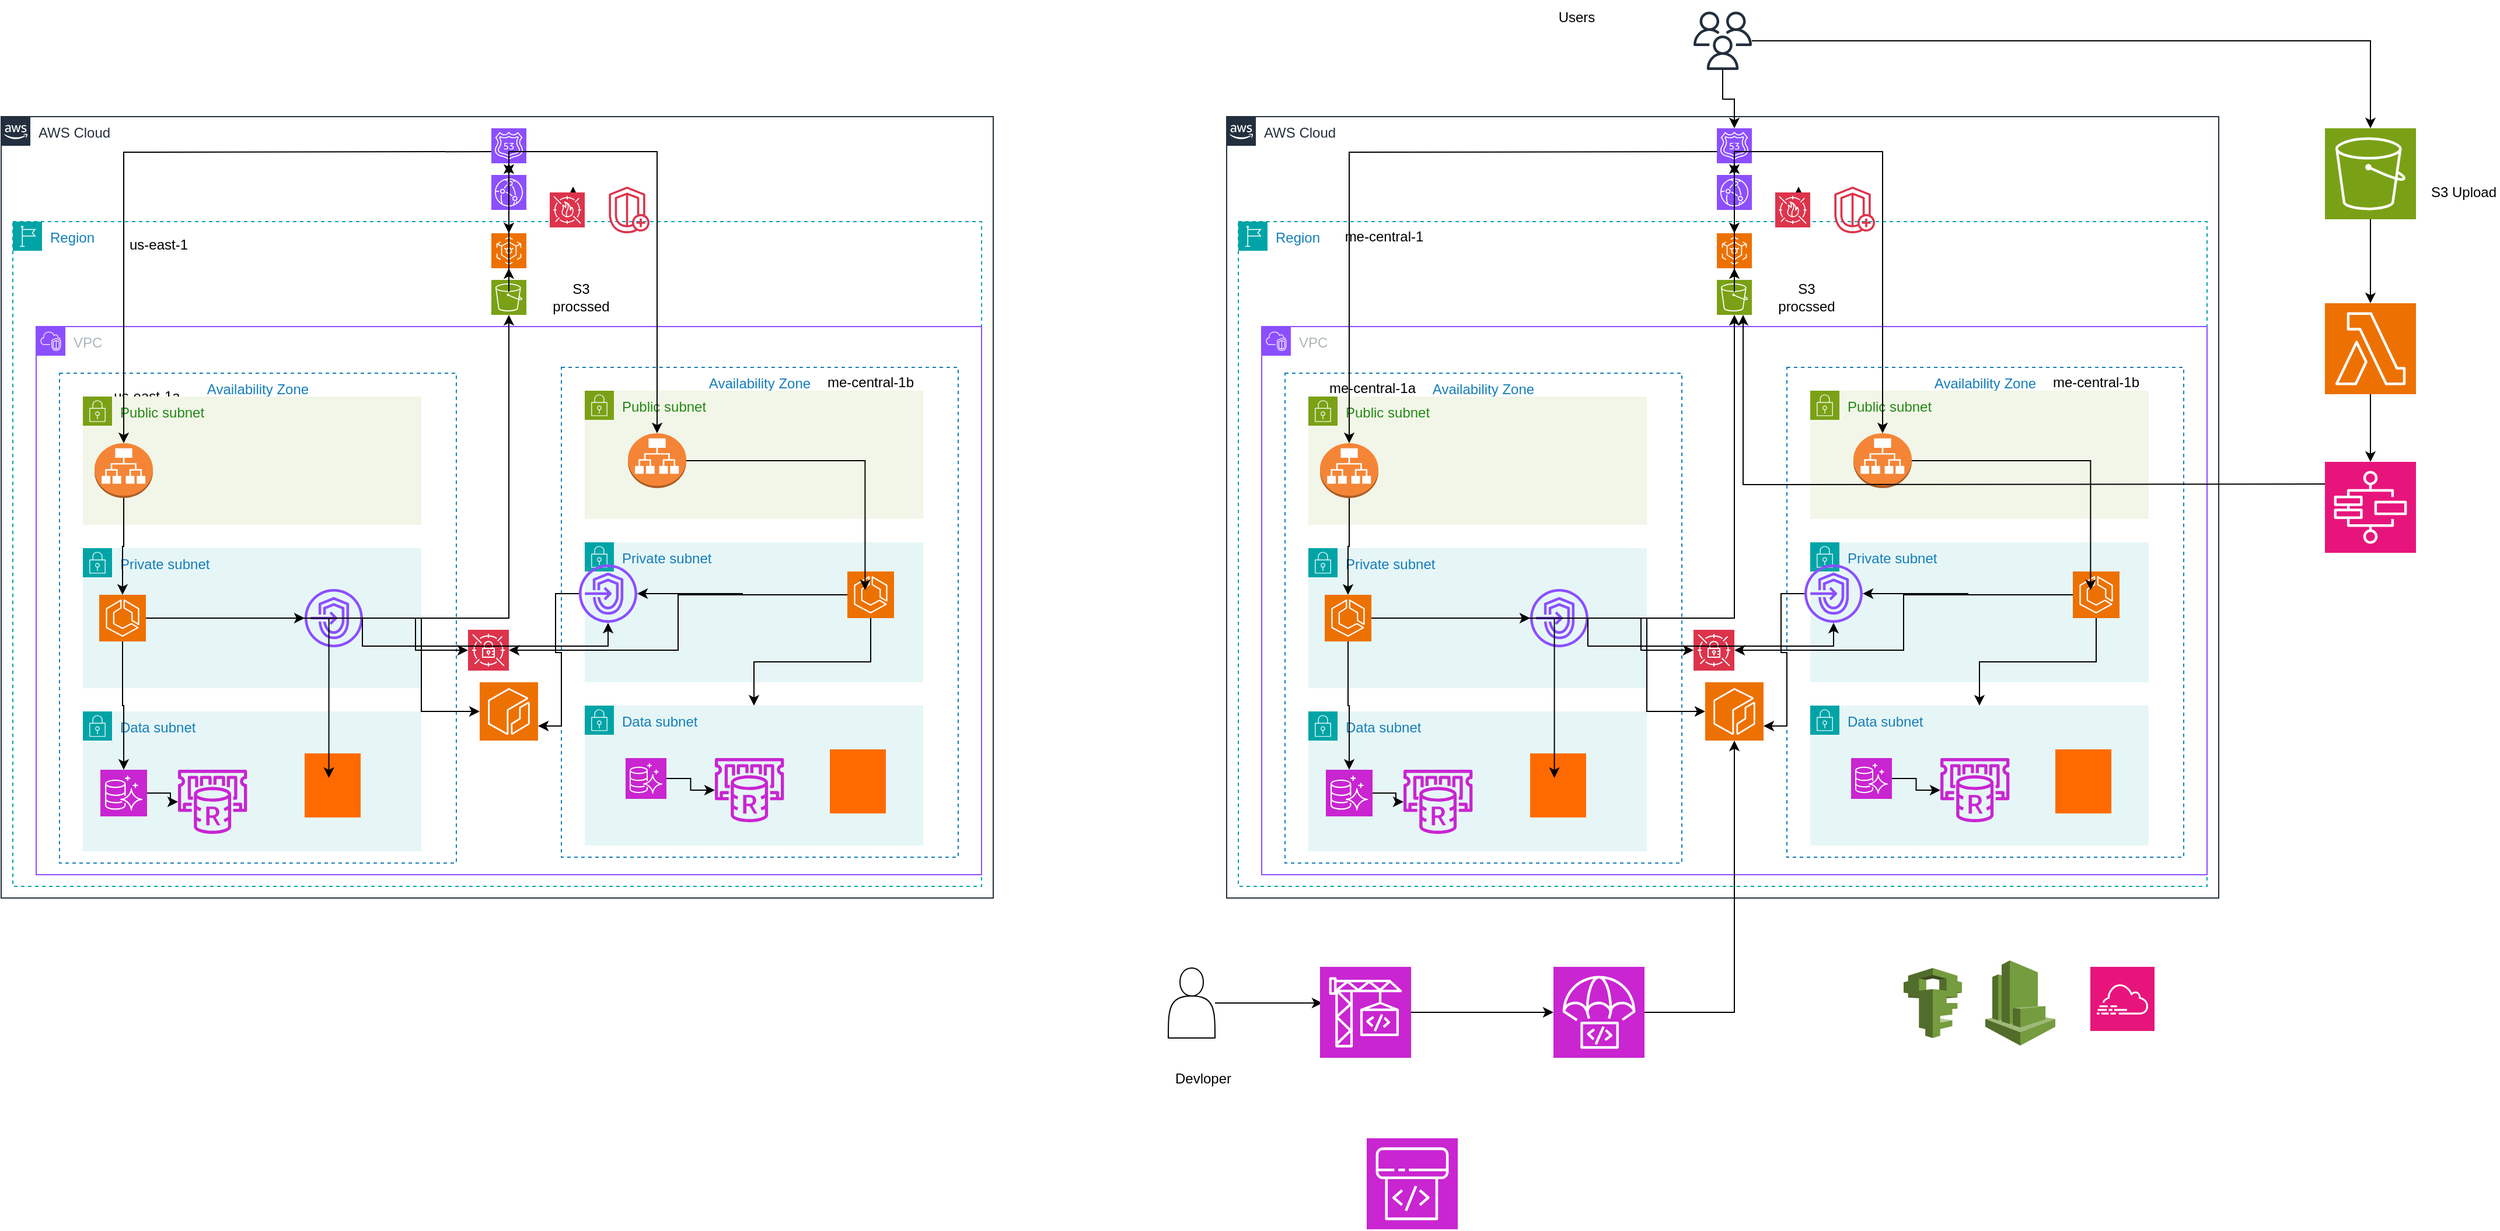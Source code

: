 <mxfile version="28.2.8">
  <diagram name="Page-1" id="UpN81aDYYnN6eFubDAG2">
    <mxGraphModel dx="2291" dy="1813" grid="1" gridSize="10" guides="1" tooltips="1" connect="1" arrows="1" fold="1" page="1" pageScale="1" pageWidth="827" pageHeight="1169" math="0" shadow="0">
      <root>
        <mxCell id="0" />
        <mxCell id="1" parent="0" />
        <mxCell id="J9b9ffw1byCQ_syawlXo-1" value="AWS Cloud" style="points=[[0,0],[0.25,0],[0.5,0],[0.75,0],[1,0],[1,0.25],[1,0.5],[1,0.75],[1,1],[0.75,1],[0.5,1],[0.25,1],[0,1],[0,0.75],[0,0.5],[0,0.25]];outlineConnect=0;gradientColor=none;html=1;whiteSpace=wrap;fontSize=12;fontStyle=0;container=1;pointerEvents=0;collapsible=0;recursiveResize=0;shape=mxgraph.aws4.group;grIcon=mxgraph.aws4.group_aws_cloud_alt;strokeColor=#232F3E;fillColor=none;verticalAlign=top;align=left;spacingLeft=30;fontColor=#232F3E;dashed=0;" parent="1" vertex="1">
          <mxGeometry x="300" y="-330" width="850" height="670" as="geometry" />
        </mxCell>
        <mxCell id="J9b9ffw1byCQ_syawlXo-26" value="Region" style="points=[[0,0],[0.25,0],[0.5,0],[0.75,0],[1,0],[1,0.25],[1,0.5],[1,0.75],[1,1],[0.75,1],[0.5,1],[0.25,1],[0,1],[0,0.75],[0,0.5],[0,0.25]];outlineConnect=0;gradientColor=none;html=1;whiteSpace=wrap;fontSize=12;fontStyle=0;container=1;pointerEvents=0;collapsible=0;recursiveResize=0;shape=mxgraph.aws4.group;grIcon=mxgraph.aws4.group_region;strokeColor=#00A4A6;fillColor=none;verticalAlign=top;align=left;spacingLeft=30;fontColor=#147EBA;dashed=1;" parent="J9b9ffw1byCQ_syawlXo-1" vertex="1">
          <mxGeometry x="10" y="90" width="830" height="570" as="geometry" />
        </mxCell>
        <mxCell id="J9b9ffw1byCQ_syawlXo-59" value="me-central-1&lt;div&gt;&lt;br&gt;&lt;/div&gt;" style="text;html=1;whiteSpace=wrap;strokeColor=none;fillColor=none;align=center;verticalAlign=middle;rounded=0;" parent="J9b9ffw1byCQ_syawlXo-26" vertex="1">
          <mxGeometry x="70" y="10" width="110" height="20" as="geometry" />
        </mxCell>
        <mxCell id="RQcEq1DR51hOP8zT2-xa-84" value="S3 procssed" style="text;html=1;whiteSpace=wrap;strokeColor=none;fillColor=none;align=center;verticalAlign=middle;rounded=0;" vertex="1" parent="J9b9ffw1byCQ_syawlXo-26">
          <mxGeometry x="457" y="50" width="60" height="30" as="geometry" />
        </mxCell>
        <mxCell id="RQcEq1DR51hOP8zT2-xa-17" value="VPC" style="points=[[0,0],[0.25,0],[0.5,0],[0.75,0],[1,0],[1,0.25],[1,0.5],[1,0.75],[1,1],[0.75,1],[0.5,1],[0.25,1],[0,1],[0,0.75],[0,0.5],[0,0.25]];outlineConnect=0;gradientColor=none;html=1;whiteSpace=wrap;fontSize=12;fontStyle=0;container=1;pointerEvents=0;collapsible=0;recursiveResize=0;shape=mxgraph.aws4.group;grIcon=mxgraph.aws4.group_vpc2;strokeColor=#8C4FFF;fillColor=none;verticalAlign=top;align=left;spacingLeft=30;fontColor=#AAB7B8;dashed=0;" vertex="1" parent="J9b9ffw1byCQ_syawlXo-26">
          <mxGeometry x="20" y="90" width="810" height="470" as="geometry" />
        </mxCell>
        <mxCell id="RQcEq1DR51hOP8zT2-xa-3" value="Availability Zone" style="fillColor=none;strokeColor=#147EBA;dashed=1;verticalAlign=top;fontStyle=0;fontColor=#147EBA;whiteSpace=wrap;html=1;" vertex="1" parent="RQcEq1DR51hOP8zT2-xa-17">
          <mxGeometry x="20" y="40" width="340" height="420" as="geometry" />
        </mxCell>
        <mxCell id="RQcEq1DR51hOP8zT2-xa-5" value="me-central-1a&lt;div&gt;&lt;br&gt;&lt;/div&gt;" style="text;html=1;whiteSpace=wrap;strokeColor=none;fillColor=none;align=center;verticalAlign=middle;rounded=0;" vertex="1" parent="RQcEq1DR51hOP8zT2-xa-17">
          <mxGeometry x="40" y="50" width="110" height="20" as="geometry" />
        </mxCell>
        <mxCell id="RQcEq1DR51hOP8zT2-xa-8" value="Private subnet" style="points=[[0,0],[0.25,0],[0.5,0],[0.75,0],[1,0],[1,0.25],[1,0.5],[1,0.75],[1,1],[0.75,1],[0.5,1],[0.25,1],[0,1],[0,0.75],[0,0.5],[0,0.25]];outlineConnect=0;gradientColor=none;html=1;whiteSpace=wrap;fontSize=12;fontStyle=0;container=1;pointerEvents=0;collapsible=0;recursiveResize=0;shape=mxgraph.aws4.group;grIcon=mxgraph.aws4.group_security_group;grStroke=0;strokeColor=#00A4A6;fillColor=#E6F6F7;verticalAlign=top;align=left;spacingLeft=30;fontColor=#147EBA;dashed=0;" vertex="1" parent="RQcEq1DR51hOP8zT2-xa-17">
          <mxGeometry x="40" y="190" width="290" height="120" as="geometry" />
        </mxCell>
        <mxCell id="RQcEq1DR51hOP8zT2-xa-34" value="" style="sketch=0;points=[[0,0,0],[0.25,0,0],[0.5,0,0],[0.75,0,0],[1,0,0],[0,1,0],[0.25,1,0],[0.5,1,0],[0.75,1,0],[1,1,0],[0,0.25,0],[0,0.5,0],[0,0.75,0],[1,0.25,0],[1,0.5,0],[1,0.75,0]];outlineConnect=0;fontColor=#232F3E;fillColor=#ED7100;strokeColor=#ffffff;dashed=0;verticalLabelPosition=bottom;verticalAlign=top;align=center;html=1;fontSize=12;fontStyle=0;aspect=fixed;shape=mxgraph.aws4.resourceIcon;resIcon=mxgraph.aws4.ecs;" vertex="1" parent="RQcEq1DR51hOP8zT2-xa-8">
          <mxGeometry x="14" y="40" width="40" height="40" as="geometry" />
        </mxCell>
        <mxCell id="RQcEq1DR51hOP8zT2-xa-7" value="Public subnet" style="points=[[0,0],[0.25,0],[0.5,0],[0.75,0],[1,0],[1,0.25],[1,0.5],[1,0.75],[1,1],[0.75,1],[0.5,1],[0.25,1],[0,1],[0,0.75],[0,0.5],[0,0.25]];outlineConnect=0;gradientColor=none;html=1;whiteSpace=wrap;fontSize=12;fontStyle=0;container=1;pointerEvents=0;collapsible=0;recursiveResize=0;shape=mxgraph.aws4.group;grIcon=mxgraph.aws4.group_security_group;grStroke=0;strokeColor=#7AA116;fillColor=#F2F6E8;verticalAlign=top;align=left;spacingLeft=30;fontColor=#248814;dashed=0;" vertex="1" parent="RQcEq1DR51hOP8zT2-xa-17">
          <mxGeometry x="40" y="60" width="290" height="110" as="geometry" />
        </mxCell>
        <mxCell id="RQcEq1DR51hOP8zT2-xa-10" value="Data subnet&lt;div&gt;&lt;br&gt;&lt;/div&gt;" style="points=[[0,0],[0.25,0],[0.5,0],[0.75,0],[1,0],[1,0.25],[1,0.5],[1,0.75],[1,1],[0.75,1],[0.5,1],[0.25,1],[0,1],[0,0.75],[0,0.5],[0,0.25]];outlineConnect=0;gradientColor=none;html=1;whiteSpace=wrap;fontSize=12;fontStyle=0;container=1;pointerEvents=0;collapsible=0;recursiveResize=0;shape=mxgraph.aws4.group;grIcon=mxgraph.aws4.group_security_group;grStroke=0;strokeColor=#00A4A6;fillColor=#E6F6F7;verticalAlign=top;align=left;spacingLeft=30;fontColor=#147EBA;dashed=0;" vertex="1" parent="RQcEq1DR51hOP8zT2-xa-17">
          <mxGeometry x="40" y="330" width="290" height="120" as="geometry" />
        </mxCell>
        <mxCell id="RQcEq1DR51hOP8zT2-xa-38" value="" style="sketch=0;points=[[0,0,0],[0.25,0,0],[0.5,0,0],[0.75,0,0],[1,0,0],[0,1,0],[0.25,1,0],[0.5,1,0],[0.75,1,0],[1,1,0],[0,0.25,0],[0,0.5,0],[0,0.75,0],[1,0.25,0],[1,0.5,0],[1,0.75,0]];outlineConnect=0;fontColor=#232F3E;fillColor=#C925D1;strokeColor=#ffffff;dashed=0;verticalLabelPosition=bottom;verticalAlign=top;align=center;html=1;fontSize=12;fontStyle=0;aspect=fixed;shape=mxgraph.aws4.resourceIcon;resIcon=mxgraph.aws4.aurora;" vertex="1" parent="RQcEq1DR51hOP8zT2-xa-10">
          <mxGeometry x="15" y="50" width="40" height="40" as="geometry" />
        </mxCell>
        <mxCell id="RQcEq1DR51hOP8zT2-xa-66" value="" style="points=[];aspect=fixed;html=1;align=center;shadow=0;dashed=0;fillColor=#FF6A00;strokeColor=none;shape=mxgraph.alibaba_cloud.clickhouse;" vertex="1" parent="RQcEq1DR51hOP8zT2-xa-10">
          <mxGeometry x="190" y="36" width="48" height="54.9" as="geometry" />
        </mxCell>
        <mxCell id="RQcEq1DR51hOP8zT2-xa-6" value="me-central-1b&lt;div&gt;&lt;br&gt;&lt;/div&gt;" style="text;html=1;whiteSpace=wrap;strokeColor=none;fillColor=none;align=center;verticalAlign=middle;rounded=0;" vertex="1" parent="RQcEq1DR51hOP8zT2-xa-17">
          <mxGeometry x="660" y="45" width="110" height="20" as="geometry" />
        </mxCell>
        <mxCell id="RQcEq1DR51hOP8zT2-xa-11" value="Availability Zone" style="fillColor=none;strokeColor=#147EBA;dashed=1;verticalAlign=top;fontStyle=0;fontColor=#147EBA;whiteSpace=wrap;html=1;" vertex="1" parent="RQcEq1DR51hOP8zT2-xa-17">
          <mxGeometry x="450" y="35" width="340" height="420" as="geometry" />
        </mxCell>
        <mxCell id="RQcEq1DR51hOP8zT2-xa-12" value="&lt;div&gt;&lt;br&gt;&lt;/div&gt;" style="text;html=1;whiteSpace=wrap;strokeColor=none;fillColor=none;align=center;verticalAlign=middle;rounded=0;" vertex="1" parent="RQcEq1DR51hOP8zT2-xa-17">
          <mxGeometry x="470" y="45" width="110" height="20" as="geometry" />
        </mxCell>
        <mxCell id="RQcEq1DR51hOP8zT2-xa-13" value="Private subnet" style="points=[[0,0],[0.25,0],[0.5,0],[0.75,0],[1,0],[1,0.25],[1,0.5],[1,0.75],[1,1],[0.75,1],[0.5,1],[0.25,1],[0,1],[0,0.75],[0,0.5],[0,0.25]];outlineConnect=0;gradientColor=none;html=1;whiteSpace=wrap;fontSize=12;fontStyle=0;container=1;pointerEvents=0;collapsible=0;recursiveResize=0;shape=mxgraph.aws4.group;grIcon=mxgraph.aws4.group_security_group;grStroke=0;strokeColor=#00A4A6;fillColor=#E6F6F7;verticalAlign=top;align=left;spacingLeft=30;fontColor=#147EBA;dashed=0;" vertex="1" parent="RQcEq1DR51hOP8zT2-xa-17">
          <mxGeometry x="470" y="185" width="290" height="120" as="geometry" />
        </mxCell>
        <mxCell id="RQcEq1DR51hOP8zT2-xa-90" value="" style="sketch=0;points=[[0,0,0],[0.25,0,0],[0.5,0,0],[0.75,0,0],[1,0,0],[0,1,0],[0.25,1,0],[0.5,1,0],[0.75,1,0],[1,1,0],[0,0.25,0],[0,0.5,0],[0,0.75,0],[1,0.25,0],[1,0.5,0],[1,0.75,0]];outlineConnect=0;fontColor=#232F3E;fillColor=#ED7100;strokeColor=#ffffff;dashed=0;verticalLabelPosition=bottom;verticalAlign=top;align=center;html=1;fontSize=12;fontStyle=0;aspect=fixed;shape=mxgraph.aws4.resourceIcon;resIcon=mxgraph.aws4.ecs;" vertex="1" parent="RQcEq1DR51hOP8zT2-xa-13">
          <mxGeometry x="225" y="25" width="40" height="40" as="geometry" />
        </mxCell>
        <mxCell id="RQcEq1DR51hOP8zT2-xa-14" value="Public subnet" style="points=[[0,0],[0.25,0],[0.5,0],[0.75,0],[1,0],[1,0.25],[1,0.5],[1,0.75],[1,1],[0.75,1],[0.5,1],[0.25,1],[0,1],[0,0.75],[0,0.5],[0,0.25]];outlineConnect=0;gradientColor=none;html=1;whiteSpace=wrap;fontSize=12;fontStyle=0;container=1;pointerEvents=0;collapsible=0;recursiveResize=0;shape=mxgraph.aws4.group;grIcon=mxgraph.aws4.group_security_group;grStroke=0;strokeColor=#7AA116;fillColor=#F2F6E8;verticalAlign=top;align=left;spacingLeft=30;fontColor=#248814;dashed=0;" vertex="1" parent="RQcEq1DR51hOP8zT2-xa-17">
          <mxGeometry x="470" y="55" width="290" height="110" as="geometry" />
        </mxCell>
        <mxCell id="RQcEq1DR51hOP8zT2-xa-15" value="Data subnet&lt;div&gt;&lt;br&gt;&lt;/div&gt;" style="points=[[0,0],[0.25,0],[0.5,0],[0.75,0],[1,0],[1,0.25],[1,0.5],[1,0.75],[1,1],[0.75,1],[0.5,1],[0.25,1],[0,1],[0,0.75],[0,0.5],[0,0.25]];outlineConnect=0;gradientColor=none;html=1;whiteSpace=wrap;fontSize=12;fontStyle=0;container=1;pointerEvents=0;collapsible=0;recursiveResize=0;shape=mxgraph.aws4.group;grIcon=mxgraph.aws4.group_security_group;grStroke=0;strokeColor=#00A4A6;fillColor=#E6F6F7;verticalAlign=top;align=left;spacingLeft=30;fontColor=#147EBA;dashed=0;" vertex="1" parent="RQcEq1DR51hOP8zT2-xa-17">
          <mxGeometry x="470" y="325" width="290" height="120" as="geometry" />
        </mxCell>
        <mxCell id="RQcEq1DR51hOP8zT2-xa-91" value="" style="sketch=0;points=[[0,0,0],[0.25,0,0],[0.5,0,0],[0.75,0,0],[1,0,0],[0,1,0],[0.25,1,0],[0.5,1,0],[0.75,1,0],[1,1,0],[0,0.25,0],[0,0.5,0],[0,0.75,0],[1,0.25,0],[1,0.5,0],[1,0.75,0]];outlineConnect=0;fontColor=#232F3E;fillColor=#C925D1;strokeColor=#ffffff;dashed=0;verticalLabelPosition=bottom;verticalAlign=top;align=center;html=1;fontSize=12;fontStyle=0;aspect=fixed;shape=mxgraph.aws4.resourceIcon;resIcon=mxgraph.aws4.aurora;" vertex="1" parent="RQcEq1DR51hOP8zT2-xa-15">
          <mxGeometry x="35" y="45" width="35" height="35" as="geometry" />
        </mxCell>
        <mxCell id="RQcEq1DR51hOP8zT2-xa-93" value="" style="points=[];aspect=fixed;html=1;align=center;shadow=0;dashed=0;fillColor=#FF6A00;strokeColor=none;shape=mxgraph.alibaba_cloud.clickhouse;" vertex="1" parent="RQcEq1DR51hOP8zT2-xa-15">
          <mxGeometry x="210" y="37.55" width="48" height="54.9" as="geometry" />
        </mxCell>
        <mxCell id="RQcEq1DR51hOP8zT2-xa-37" value="" style="outlineConnect=0;dashed=0;verticalLabelPosition=bottom;verticalAlign=top;align=center;html=1;shape=mxgraph.aws3.application_load_balancer;fillColor=#F58536;gradientColor=none;" vertex="1" parent="RQcEq1DR51hOP8zT2-xa-17">
          <mxGeometry x="50" y="100" width="50" height="47" as="geometry" />
        </mxCell>
        <mxCell id="RQcEq1DR51hOP8zT2-xa-44" style="edgeStyle=orthogonalEdgeStyle;rounded=0;orthogonalLoop=1;jettySize=auto;html=1;entryX=0.5;entryY=0;entryDx=0;entryDy=0;entryPerimeter=0;" edge="1" parent="RQcEq1DR51hOP8zT2-xa-17" source="RQcEq1DR51hOP8zT2-xa-37" target="RQcEq1DR51hOP8zT2-xa-34">
          <mxGeometry relative="1" as="geometry" />
        </mxCell>
        <mxCell id="RQcEq1DR51hOP8zT2-xa-103" style="edgeStyle=orthogonalEdgeStyle;rounded=0;orthogonalLoop=1;jettySize=auto;html=1;" edge="1" parent="RQcEq1DR51hOP8zT2-xa-17" source="RQcEq1DR51hOP8zT2-xa-45" target="RQcEq1DR51hOP8zT2-xa-76">
          <mxGeometry relative="1" as="geometry" />
        </mxCell>
        <mxCell id="RQcEq1DR51hOP8zT2-xa-45" value="" style="sketch=0;outlineConnect=0;fontColor=#232F3E;gradientColor=none;fillColor=#8C4FFF;strokeColor=none;dashed=0;verticalLabelPosition=bottom;verticalAlign=top;align=center;html=1;fontSize=12;fontStyle=0;aspect=fixed;pointerEvents=1;shape=mxgraph.aws4.endpoints;" vertex="1" parent="RQcEq1DR51hOP8zT2-xa-17">
          <mxGeometry x="230" y="225" width="50" height="50" as="geometry" />
        </mxCell>
        <mxCell id="RQcEq1DR51hOP8zT2-xa-46" value="" style="edgeStyle=orthogonalEdgeStyle;rounded=0;orthogonalLoop=1;jettySize=auto;html=1;" edge="1" parent="RQcEq1DR51hOP8zT2-xa-17" source="RQcEq1DR51hOP8zT2-xa-34" target="RQcEq1DR51hOP8zT2-xa-38">
          <mxGeometry relative="1" as="geometry" />
        </mxCell>
        <mxCell id="RQcEq1DR51hOP8zT2-xa-47" style="edgeStyle=orthogonalEdgeStyle;rounded=0;orthogonalLoop=1;jettySize=auto;html=1;" edge="1" parent="RQcEq1DR51hOP8zT2-xa-17" source="RQcEq1DR51hOP8zT2-xa-34" target="RQcEq1DR51hOP8zT2-xa-45">
          <mxGeometry relative="1" as="geometry" />
        </mxCell>
        <mxCell id="RQcEq1DR51hOP8zT2-xa-63" value="" style="sketch=0;points=[[0,0,0],[0.25,0,0],[0.5,0,0],[0.75,0,0],[1,0,0],[0,1,0],[0.25,1,0],[0.5,1,0],[0.75,1,0],[1,1,0],[0,0.25,0],[0,0.5,0],[0,0.75,0],[1,0.25,0],[1,0.5,0],[1,0.75,0]];outlineConnect=0;fontColor=#232F3E;fillColor=#ED7100;strokeColor=#ffffff;dashed=0;verticalLabelPosition=bottom;verticalAlign=top;align=center;html=1;fontSize=12;fontStyle=0;aspect=fixed;shape=mxgraph.aws4.resourceIcon;resIcon=mxgraph.aws4.ecr;" vertex="1" parent="RQcEq1DR51hOP8zT2-xa-17">
          <mxGeometry x="380" y="305" width="50" height="50" as="geometry" />
        </mxCell>
        <mxCell id="RQcEq1DR51hOP8zT2-xa-64" style="edgeStyle=orthogonalEdgeStyle;rounded=0;orthogonalLoop=1;jettySize=auto;html=1;entryX=0;entryY=0.5;entryDx=0;entryDy=0;entryPerimeter=0;" edge="1" parent="RQcEq1DR51hOP8zT2-xa-17" source="RQcEq1DR51hOP8zT2-xa-45" target="RQcEq1DR51hOP8zT2-xa-63">
          <mxGeometry relative="1" as="geometry" />
        </mxCell>
        <mxCell id="RQcEq1DR51hOP8zT2-xa-65" value="" style="sketch=0;outlineConnect=0;fontColor=#232F3E;gradientColor=none;fillColor=#C925D1;strokeColor=none;dashed=0;verticalLabelPosition=bottom;verticalAlign=top;align=center;html=1;fontSize=12;fontStyle=0;aspect=fixed;pointerEvents=1;shape=mxgraph.aws4.elasticache_for_redis;" vertex="1" parent="RQcEq1DR51hOP8zT2-xa-17">
          <mxGeometry x="120" y="380" width="62.17" height="55" as="geometry" />
        </mxCell>
        <mxCell id="RQcEq1DR51hOP8zT2-xa-76" value="" style="sketch=0;points=[[0,0,0],[0.25,0,0],[0.5,0,0],[0.75,0,0],[1,0,0],[0,1,0],[0.25,1,0],[0.5,1,0],[0.75,1,0],[1,1,0],[0,0.25,0],[0,0.5,0],[0,0.75,0],[1,0.25,0],[1,0.5,0],[1,0.75,0]];outlineConnect=0;fontColor=#232F3E;fillColor=#DD344C;strokeColor=#ffffff;dashed=0;verticalLabelPosition=bottom;verticalAlign=top;align=center;html=1;fontSize=12;fontStyle=0;aspect=fixed;shape=mxgraph.aws4.resourceIcon;resIcon=mxgraph.aws4.secrets_manager;" vertex="1" parent="RQcEq1DR51hOP8zT2-xa-17">
          <mxGeometry x="370" y="260" width="35" height="35" as="geometry" />
        </mxCell>
        <mxCell id="RQcEq1DR51hOP8zT2-xa-89" value="" style="outlineConnect=0;dashed=0;verticalLabelPosition=bottom;verticalAlign=top;align=center;html=1;shape=mxgraph.aws3.application_load_balancer;fillColor=#F58536;gradientColor=none;" vertex="1" parent="RQcEq1DR51hOP8zT2-xa-17">
          <mxGeometry x="507" y="91.5" width="50" height="47" as="geometry" />
        </mxCell>
        <mxCell id="RQcEq1DR51hOP8zT2-xa-92" value="" style="sketch=0;outlineConnect=0;fontColor=#232F3E;gradientColor=none;fillColor=#C925D1;strokeColor=none;dashed=0;verticalLabelPosition=bottom;verticalAlign=top;align=center;html=1;fontSize=12;fontStyle=0;aspect=fixed;pointerEvents=1;shape=mxgraph.aws4.elasticache_for_redis;" vertex="1" parent="RQcEq1DR51hOP8zT2-xa-17">
          <mxGeometry x="580" y="370" width="62.17" height="55" as="geometry" />
        </mxCell>
        <mxCell id="RQcEq1DR51hOP8zT2-xa-95" style="edgeStyle=orthogonalEdgeStyle;rounded=0;orthogonalLoop=1;jettySize=auto;html=1;entryX=0.38;entryY=0.401;entryDx=0;entryDy=0;entryPerimeter=0;" edge="1" parent="RQcEq1DR51hOP8zT2-xa-17" source="RQcEq1DR51hOP8zT2-xa-89" target="RQcEq1DR51hOP8zT2-xa-90">
          <mxGeometry relative="1" as="geometry" />
        </mxCell>
        <mxCell id="RQcEq1DR51hOP8zT2-xa-104" style="edgeStyle=orthogonalEdgeStyle;rounded=0;orthogonalLoop=1;jettySize=auto;html=1;entryX=1;entryY=0.5;entryDx=0;entryDy=0;entryPerimeter=0;" edge="1" parent="RQcEq1DR51hOP8zT2-xa-17" source="RQcEq1DR51hOP8zT2-xa-90" target="RQcEq1DR51hOP8zT2-xa-76">
          <mxGeometry relative="1" as="geometry" />
        </mxCell>
        <mxCell id="RQcEq1DR51hOP8zT2-xa-109" style="edgeStyle=orthogonalEdgeStyle;rounded=0;orthogonalLoop=1;jettySize=auto;html=1;" edge="1" parent="RQcEq1DR51hOP8zT2-xa-17" source="RQcEq1DR51hOP8zT2-xa-91" target="RQcEq1DR51hOP8zT2-xa-92">
          <mxGeometry relative="1" as="geometry" />
        </mxCell>
        <mxCell id="RQcEq1DR51hOP8zT2-xa-110" style="edgeStyle=orthogonalEdgeStyle;rounded=0;orthogonalLoop=1;jettySize=auto;html=1;" edge="1" parent="RQcEq1DR51hOP8zT2-xa-17" source="RQcEq1DR51hOP8zT2-xa-38" target="RQcEq1DR51hOP8zT2-xa-65">
          <mxGeometry relative="1" as="geometry" />
        </mxCell>
        <mxCell id="RQcEq1DR51hOP8zT2-xa-117" style="edgeStyle=orthogonalEdgeStyle;rounded=0;orthogonalLoop=1;jettySize=auto;html=1;" edge="1" parent="RQcEq1DR51hOP8zT2-xa-17" source="RQcEq1DR51hOP8zT2-xa-90" target="RQcEq1DR51hOP8zT2-xa-15">
          <mxGeometry relative="1" as="geometry" />
        </mxCell>
        <mxCell id="RQcEq1DR51hOP8zT2-xa-112" value="" style="sketch=0;outlineConnect=0;fontColor=#232F3E;gradientColor=none;fillColor=#8C4FFF;strokeColor=none;dashed=0;verticalLabelPosition=bottom;verticalAlign=top;align=center;html=1;fontSize=12;fontStyle=0;aspect=fixed;pointerEvents=1;shape=mxgraph.aws4.endpoints;" vertex="1" parent="RQcEq1DR51hOP8zT2-xa-17">
          <mxGeometry x="465" y="204" width="50" height="50" as="geometry" />
        </mxCell>
        <mxCell id="RQcEq1DR51hOP8zT2-xa-113" value="" style="edgeStyle=orthogonalEdgeStyle;rounded=0;orthogonalLoop=1;jettySize=auto;html=1;" edge="1" parent="RQcEq1DR51hOP8zT2-xa-17" source="RQcEq1DR51hOP8zT2-xa-90" target="RQcEq1DR51hOP8zT2-xa-112">
          <mxGeometry relative="1" as="geometry" />
        </mxCell>
        <mxCell id="RQcEq1DR51hOP8zT2-xa-115" value="" style="edgeStyle=orthogonalEdgeStyle;rounded=0;orthogonalLoop=1;jettySize=auto;html=1;entryX=0.5;entryY=1;entryDx=0;entryDy=0;entryPerimeter=0;" edge="1" parent="RQcEq1DR51hOP8zT2-xa-17" source="RQcEq1DR51hOP8zT2-xa-34" target="RQcEq1DR51hOP8zT2-xa-112">
          <mxGeometry relative="1" as="geometry">
            <mxPoint x="94" y="250" as="sourcePoint" />
            <mxPoint x="960" y="254" as="targetPoint" />
          </mxGeometry>
        </mxCell>
        <mxCell id="RQcEq1DR51hOP8zT2-xa-116" style="edgeStyle=orthogonalEdgeStyle;rounded=0;orthogonalLoop=1;jettySize=auto;html=1;entryX=1;entryY=0.75;entryDx=0;entryDy=0;entryPerimeter=0;" edge="1" parent="RQcEq1DR51hOP8zT2-xa-17" source="RQcEq1DR51hOP8zT2-xa-112" target="RQcEq1DR51hOP8zT2-xa-63">
          <mxGeometry relative="1" as="geometry" />
        </mxCell>
        <mxCell id="RQcEq1DR51hOP8zT2-xa-140" style="edgeStyle=orthogonalEdgeStyle;rounded=0;orthogonalLoop=1;jettySize=auto;html=1;entryX=0.433;entryY=0.383;entryDx=0;entryDy=0;entryPerimeter=0;" edge="1" parent="RQcEq1DR51hOP8zT2-xa-17" source="RQcEq1DR51hOP8zT2-xa-34" target="RQcEq1DR51hOP8zT2-xa-66">
          <mxGeometry relative="1" as="geometry" />
        </mxCell>
        <mxCell id="RQcEq1DR51hOP8zT2-xa-39" value="" style="sketch=0;points=[[0,0,0],[0.25,0,0],[0.5,0,0],[0.75,0,0],[1,0,0],[0,1,0],[0.25,1,0],[0.5,1,0],[0.75,1,0],[1,1,0],[0,0.25,0],[0,0.5,0],[0,0.75,0],[1,0.25,0],[1,0.5,0],[1,0.75,0]];outlineConnect=0;fontColor=#232F3E;fillColor=#7AA116;strokeColor=#ffffff;dashed=0;verticalLabelPosition=bottom;verticalAlign=top;align=center;html=1;fontSize=12;fontStyle=0;aspect=fixed;shape=mxgraph.aws4.resourceIcon;resIcon=mxgraph.aws4.s3;" vertex="1" parent="J9b9ffw1byCQ_syawlXo-26">
          <mxGeometry x="410" y="50" width="30" height="30" as="geometry" />
        </mxCell>
        <mxCell id="RQcEq1DR51hOP8zT2-xa-49" style="edgeStyle=orthogonalEdgeStyle;rounded=0;orthogonalLoop=1;jettySize=auto;html=1;" edge="1" parent="J9b9ffw1byCQ_syawlXo-26" source="RQcEq1DR51hOP8zT2-xa-45" target="RQcEq1DR51hOP8zT2-xa-39">
          <mxGeometry relative="1" as="geometry">
            <mxPoint x="430.059" y="100" as="targetPoint" />
          </mxGeometry>
        </mxCell>
        <mxCell id="RQcEq1DR51hOP8zT2-xa-134" value="" style="sketch=0;points=[[0,0,0],[0.25,0,0],[0.5,0,0],[0.75,0,0],[1,0,0],[0,1,0],[0.25,1,0],[0.5,1,0],[0.75,1,0],[1,1,0],[0,0.25,0],[0,0.5,0],[0,0.75,0],[1,0.25,0],[1,0.5,0],[1,0.75,0]];outlineConnect=0;fontColor=#232F3E;fillColor=#ED7100;strokeColor=#ffffff;dashed=0;verticalLabelPosition=bottom;verticalAlign=top;align=center;html=1;fontSize=12;fontStyle=0;aspect=fixed;shape=mxgraph.aws4.resourceIcon;resIcon=mxgraph.aws4.elemental_mediaconvert;" vertex="1" parent="J9b9ffw1byCQ_syawlXo-26">
          <mxGeometry x="410" y="10" width="30" height="30" as="geometry" />
        </mxCell>
        <mxCell id="RQcEq1DR51hOP8zT2-xa-138" style="edgeStyle=orthogonalEdgeStyle;rounded=0;orthogonalLoop=1;jettySize=auto;html=1;entryX=0.5;entryY=1;entryDx=0;entryDy=0;entryPerimeter=0;" edge="1" parent="J9b9ffw1byCQ_syawlXo-26" source="RQcEq1DR51hOP8zT2-xa-39" target="RQcEq1DR51hOP8zT2-xa-134">
          <mxGeometry relative="1" as="geometry" />
        </mxCell>
        <mxCell id="RQcEq1DR51hOP8zT2-xa-23" value="" style="sketch=0;outlineConnect=0;fontColor=#232F3E;gradientColor=none;fillColor=#DD344C;strokeColor=none;dashed=0;verticalLabelPosition=bottom;verticalAlign=top;align=center;html=1;fontSize=12;fontStyle=0;aspect=fixed;pointerEvents=1;shape=mxgraph.aws4.shield_shield_advanced;" vertex="1" parent="J9b9ffw1byCQ_syawlXo-26">
          <mxGeometry x="510" y="-30" width="35.89" height="40" as="geometry" />
        </mxCell>
        <mxCell id="RQcEq1DR51hOP8zT2-xa-135" value="" style="edgeStyle=orthogonalEdgeStyle;rounded=0;orthogonalLoop=1;jettySize=auto;html=1;" edge="1" parent="J9b9ffw1byCQ_syawlXo-1" source="RQcEq1DR51hOP8zT2-xa-20" target="RQcEq1DR51hOP8zT2-xa-134">
          <mxGeometry relative="1" as="geometry" />
        </mxCell>
        <mxCell id="RQcEq1DR51hOP8zT2-xa-20" value="" style="sketch=0;points=[[0,0,0],[0.25,0,0],[0.5,0,0],[0.75,0,0],[1,0,0],[0,1,0],[0.25,1,0],[0.5,1,0],[0.75,1,0],[1,1,0],[0,0.25,0],[0,0.5,0],[0,0.75,0],[1,0.25,0],[1,0.5,0],[1,0.75,0]];outlineConnect=0;fontColor=#232F3E;fillColor=#8C4FFF;strokeColor=#ffffff;dashed=0;verticalLabelPosition=bottom;verticalAlign=top;align=center;html=1;fontSize=12;fontStyle=0;aspect=fixed;shape=mxgraph.aws4.resourceIcon;resIcon=mxgraph.aws4.cloudfront;" vertex="1" parent="J9b9ffw1byCQ_syawlXo-1">
          <mxGeometry x="420" y="50" width="30" height="30" as="geometry" />
        </mxCell>
        <mxCell id="RQcEq1DR51hOP8zT2-xa-141" style="edgeStyle=orthogonalEdgeStyle;rounded=0;orthogonalLoop=1;jettySize=auto;html=1;exitX=1;exitY=0.75;exitDx=0;exitDy=0;exitPerimeter=0;" edge="1" parent="J9b9ffw1byCQ_syawlXo-1" source="RQcEq1DR51hOP8zT2-xa-21">
          <mxGeometry relative="1" as="geometry">
            <mxPoint x="490" y="60" as="targetPoint" />
          </mxGeometry>
        </mxCell>
        <mxCell id="RQcEq1DR51hOP8zT2-xa-21" value="" style="sketch=0;points=[[0,0,0],[0.25,0,0],[0.5,0,0],[0.75,0,0],[1,0,0],[0,1,0],[0.25,1,0],[0.5,1,0],[0.75,1,0],[1,1,0],[0,0.25,0],[0,0.5,0],[0,0.75,0],[1,0.25,0],[1,0.5,0],[1,0.75,0]];outlineConnect=0;fontColor=#232F3E;fillColor=#DD344C;strokeColor=#ffffff;dashed=0;verticalLabelPosition=bottom;verticalAlign=top;align=center;html=1;fontSize=12;fontStyle=0;aspect=fixed;shape=mxgraph.aws4.resourceIcon;resIcon=mxgraph.aws4.waf;" vertex="1" parent="J9b9ffw1byCQ_syawlXo-1">
          <mxGeometry x="470" y="65" width="30" height="30" as="geometry" />
        </mxCell>
        <mxCell id="RQcEq1DR51hOP8zT2-xa-32" style="edgeStyle=orthogonalEdgeStyle;rounded=0;orthogonalLoop=1;jettySize=auto;html=1;" edge="1" parent="J9b9ffw1byCQ_syawlXo-1" source="RQcEq1DR51hOP8zT2-xa-25" target="RQcEq1DR51hOP8zT2-xa-20">
          <mxGeometry relative="1" as="geometry" />
        </mxCell>
        <mxCell id="RQcEq1DR51hOP8zT2-xa-25" value="" style="sketch=0;points=[[0,0,0],[0.25,0,0],[0.5,0,0],[0.75,0,0],[1,0,0],[0,1,0],[0.25,1,0],[0.5,1,0],[0.75,1,0],[1,1,0],[0,0.25,0],[0,0.5,0],[0,0.75,0],[1,0.25,0],[1,0.5,0],[1,0.75,0]];outlineConnect=0;fontColor=#232F3E;fillColor=#8C4FFF;strokeColor=#ffffff;dashed=0;verticalLabelPosition=bottom;verticalAlign=top;align=center;html=1;fontSize=12;fontStyle=0;aspect=fixed;shape=mxgraph.aws4.resourceIcon;resIcon=mxgraph.aws4.route_53;" vertex="1" parent="J9b9ffw1byCQ_syawlXo-1">
          <mxGeometry x="420" y="10" width="30" height="30" as="geometry" />
        </mxCell>
        <mxCell id="RQcEq1DR51hOP8zT2-xa-42" style="edgeStyle=orthogonalEdgeStyle;rounded=0;orthogonalLoop=1;jettySize=auto;html=1;entryX=0.5;entryY=0;entryDx=0;entryDy=0;entryPerimeter=0;" edge="1" parent="J9b9ffw1byCQ_syawlXo-1" target="RQcEq1DR51hOP8zT2-xa-37">
          <mxGeometry relative="1" as="geometry">
            <mxPoint x="420" y="30" as="sourcePoint" />
            <mxPoint x="105" y="245" as="targetPoint" />
          </mxGeometry>
        </mxCell>
        <mxCell id="RQcEq1DR51hOP8zT2-xa-94" style="edgeStyle=orthogonalEdgeStyle;rounded=0;orthogonalLoop=1;jettySize=auto;html=1;entryX=0.5;entryY=0;entryDx=0;entryDy=0;entryPerimeter=0;" edge="1" parent="J9b9ffw1byCQ_syawlXo-1" source="RQcEq1DR51hOP8zT2-xa-20" target="RQcEq1DR51hOP8zT2-xa-89">
          <mxGeometry relative="1" as="geometry">
            <Array as="points">
              <mxPoint x="435" y="30" />
              <mxPoint x="562" y="30" />
            </Array>
          </mxGeometry>
        </mxCell>
        <mxCell id="RQcEq1DR51hOP8zT2-xa-139" value="" style="edgeStyle=orthogonalEdgeStyle;rounded=0;orthogonalLoop=1;jettySize=auto;html=1;" edge="1" parent="J9b9ffw1byCQ_syawlXo-1" source="RQcEq1DR51hOP8zT2-xa-39" target="RQcEq1DR51hOP8zT2-xa-25">
          <mxGeometry relative="1" as="geometry" />
        </mxCell>
        <mxCell id="RQcEq1DR51hOP8zT2-xa-30" value="" style="edgeStyle=orthogonalEdgeStyle;rounded=0;orthogonalLoop=1;jettySize=auto;html=1;" edge="1" parent="1" source="RQcEq1DR51hOP8zT2-xa-26" target="RQcEq1DR51hOP8zT2-xa-25">
          <mxGeometry relative="1" as="geometry" />
        </mxCell>
        <mxCell id="RQcEq1DR51hOP8zT2-xa-26" value="" style="sketch=0;outlineConnect=0;fontColor=#232F3E;gradientColor=none;fillColor=#232F3D;strokeColor=none;dashed=0;verticalLabelPosition=bottom;verticalAlign=top;align=center;html=1;fontSize=12;fontStyle=0;aspect=fixed;pointerEvents=1;shape=mxgraph.aws4.users;" vertex="1" parent="1">
          <mxGeometry x="700" y="-420" width="50" height="50" as="geometry" />
        </mxCell>
        <mxCell id="RQcEq1DR51hOP8zT2-xa-71" value="" style="edgeStyle=orthogonalEdgeStyle;rounded=0;orthogonalLoop=1;jettySize=auto;html=1;" edge="1" parent="1" source="RQcEq1DR51hOP8zT2-xa-67" target="RQcEq1DR51hOP8zT2-xa-68">
          <mxGeometry relative="1" as="geometry" />
        </mxCell>
        <mxCell id="RQcEq1DR51hOP8zT2-xa-67" value="" style="sketch=0;points=[[0,0,0],[0.25,0,0],[0.5,0,0],[0.75,0,0],[1,0,0],[0,1,0],[0.25,1,0],[0.5,1,0],[0.75,1,0],[1,1,0],[0,0.25,0],[0,0.5,0],[0,0.75,0],[1,0.25,0],[1,0.5,0],[1,0.75,0]];outlineConnect=0;fontColor=#232F3E;fillColor=#7AA116;strokeColor=#ffffff;dashed=0;verticalLabelPosition=bottom;verticalAlign=top;align=center;html=1;fontSize=12;fontStyle=0;aspect=fixed;shape=mxgraph.aws4.resourceIcon;resIcon=mxgraph.aws4.s3;" vertex="1" parent="1">
          <mxGeometry x="1241" y="-320" width="78" height="78" as="geometry" />
        </mxCell>
        <mxCell id="RQcEq1DR51hOP8zT2-xa-72" value="" style="edgeStyle=orthogonalEdgeStyle;rounded=0;orthogonalLoop=1;jettySize=auto;html=1;" edge="1" parent="1" source="RQcEq1DR51hOP8zT2-xa-68" target="RQcEq1DR51hOP8zT2-xa-69">
          <mxGeometry relative="1" as="geometry" />
        </mxCell>
        <mxCell id="RQcEq1DR51hOP8zT2-xa-68" value="" style="sketch=0;points=[[0,0,0],[0.25,0,0],[0.5,0,0],[0.75,0,0],[1,0,0],[0,1,0],[0.25,1,0],[0.5,1,0],[0.75,1,0],[1,1,0],[0,0.25,0],[0,0.5,0],[0,0.75,0],[1,0.25,0],[1,0.5,0],[1,0.75,0]];outlineConnect=0;fontColor=#232F3E;fillColor=#ED7100;strokeColor=#ffffff;dashed=0;verticalLabelPosition=bottom;verticalAlign=top;align=center;html=1;fontSize=12;fontStyle=0;aspect=fixed;shape=mxgraph.aws4.resourceIcon;resIcon=mxgraph.aws4.lambda;" vertex="1" parent="1">
          <mxGeometry x="1241" y="-170" width="78" height="78" as="geometry" />
        </mxCell>
        <mxCell id="RQcEq1DR51hOP8zT2-xa-69" value="" style="sketch=0;points=[[0,0,0],[0.25,0,0],[0.5,0,0],[0.75,0,0],[1,0,0],[0,1,0],[0.25,1,0],[0.5,1,0],[0.75,1,0],[1,1,0],[0,0.25,0],[0,0.5,0],[0,0.75,0],[1,0.25,0],[1,0.5,0],[1,0.75,0]];outlineConnect=0;fontColor=#232F3E;fillColor=#E7157B;strokeColor=#ffffff;dashed=0;verticalLabelPosition=bottom;verticalAlign=top;align=center;html=1;fontSize=12;fontStyle=0;aspect=fixed;shape=mxgraph.aws4.resourceIcon;resIcon=mxgraph.aws4.step_functions;" vertex="1" parent="1">
          <mxGeometry x="1241" y="-34" width="78" height="78" as="geometry" />
        </mxCell>
        <mxCell id="RQcEq1DR51hOP8zT2-xa-70" style="edgeStyle=orthogonalEdgeStyle;rounded=0;orthogonalLoop=1;jettySize=auto;html=1;entryX=0.5;entryY=0;entryDx=0;entryDy=0;entryPerimeter=0;" edge="1" parent="1" source="RQcEq1DR51hOP8zT2-xa-26" target="RQcEq1DR51hOP8zT2-xa-67">
          <mxGeometry relative="1" as="geometry" />
        </mxCell>
        <mxCell id="RQcEq1DR51hOP8zT2-xa-142" value="" style="edgeStyle=orthogonalEdgeStyle;rounded=0;orthogonalLoop=1;jettySize=auto;html=1;" edge="1" parent="1">
          <mxGeometry relative="1" as="geometry">
            <mxPoint x="394" y="454" as="sourcePoint" />
            <mxPoint x="394" y="470" as="targetPoint" />
          </mxGeometry>
        </mxCell>
        <mxCell id="RQcEq1DR51hOP8zT2-xa-81" value="" style="edgeStyle=orthogonalEdgeStyle;rounded=0;orthogonalLoop=1;jettySize=auto;html=1;" edge="1" parent="1" source="RQcEq1DR51hOP8zT2-xa-80">
          <mxGeometry relative="1" as="geometry">
            <mxPoint x="382.0" y="430" as="targetPoint" />
          </mxGeometry>
        </mxCell>
        <mxCell id="RQcEq1DR51hOP8zT2-xa-80" value="" style="shape=actor;whiteSpace=wrap;html=1;" vertex="1" parent="1">
          <mxGeometry x="250" y="400" width="40" height="60" as="geometry" />
        </mxCell>
        <mxCell id="RQcEq1DR51hOP8zT2-xa-85" value="S3 Upload" style="text;html=1;whiteSpace=wrap;strokeColor=none;fillColor=none;align=center;verticalAlign=middle;rounded=0;" vertex="1" parent="1">
          <mxGeometry x="1330" y="-280" width="60" height="30" as="geometry" />
        </mxCell>
        <mxCell id="RQcEq1DR51hOP8zT2-xa-87" value="Users" style="text;html=1;whiteSpace=wrap;strokeColor=none;fillColor=none;align=center;verticalAlign=middle;rounded=0;" vertex="1" parent="1">
          <mxGeometry x="570" y="-430" width="60" height="30" as="geometry" />
        </mxCell>
        <mxCell id="RQcEq1DR51hOP8zT2-xa-98" value="" style="outlineConnect=0;dashed=0;verticalLabelPosition=bottom;verticalAlign=top;align=center;html=1;shape=mxgraph.aws3.iam;fillColor=#759C3E;gradientColor=none;" vertex="1" parent="1">
          <mxGeometry x="880" y="400" width="50" height="60" as="geometry" />
        </mxCell>
        <mxCell id="RQcEq1DR51hOP8zT2-xa-99" value="" style="outlineConnect=0;dashed=0;verticalLabelPosition=bottom;verticalAlign=top;align=center;html=1;shape=mxgraph.aws3.cloudwatch;fillColor=#759C3E;gradientColor=none;" vertex="1" parent="1">
          <mxGeometry x="950" y="393.5" width="60" height="73" as="geometry" />
        </mxCell>
        <mxCell id="RQcEq1DR51hOP8zT2-xa-100" value="" style="sketch=0;points=[[0,0,0],[0.25,0,0],[0.5,0,0],[0.75,0,0],[1,0,0],[0,1,0],[0.25,1,0],[0.5,1,0],[0.75,1,0],[1,1,0],[0,0.25,0],[0,0.5,0],[0,0.75,0],[1,0.25,0],[1,0.5,0],[1,0.75,0]];points=[[0,0,0],[0.25,0,0],[0.5,0,0],[0.75,0,0],[1,0,0],[0,1,0],[0.25,1,0],[0.5,1,0],[0.75,1,0],[1,1,0],[0,0.25,0],[0,0.5,0],[0,0.75,0],[1,0.25,0],[1,0.5,0],[1,0.75,0]];outlineConnect=0;fontColor=#232F3E;fillColor=#E7157B;strokeColor=#ffffff;dashed=0;verticalLabelPosition=bottom;verticalAlign=top;align=center;html=1;fontSize=12;fontStyle=0;aspect=fixed;shape=mxgraph.aws4.resourceIcon;resIcon=mxgraph.aws4.cloudtrail;" vertex="1" parent="1">
          <mxGeometry x="1040" y="399" width="55" height="55" as="geometry" />
        </mxCell>
        <mxCell id="RQcEq1DR51hOP8zT2-xa-124" value="Devloper" style="text;html=1;whiteSpace=wrap;strokeColor=none;fillColor=none;align=center;verticalAlign=middle;rounded=0;" vertex="1" parent="1">
          <mxGeometry x="250" y="480" width="60" height="30" as="geometry" />
        </mxCell>
        <mxCell id="RQcEq1DR51hOP8zT2-xa-133" value="" style="edgeStyle=orthogonalEdgeStyle;rounded=0;orthogonalLoop=1;jettySize=auto;html=1;entryX=0.75;entryY=1;entryDx=0;entryDy=0;entryPerimeter=0;" edge="1" parent="1" target="RQcEq1DR51hOP8zT2-xa-39">
          <mxGeometry relative="1" as="geometry">
            <mxPoint x="1241" y="-15" as="sourcePoint" />
            <mxPoint x="740" y="-220" as="targetPoint" />
          </mxGeometry>
        </mxCell>
        <mxCell id="RQcEq1DR51hOP8zT2-xa-149" style="edgeStyle=orthogonalEdgeStyle;rounded=0;orthogonalLoop=1;jettySize=auto;html=1;" edge="1" parent="1" source="RQcEq1DR51hOP8zT2-xa-146" target="RQcEq1DR51hOP8zT2-xa-148">
          <mxGeometry relative="1" as="geometry" />
        </mxCell>
        <mxCell id="RQcEq1DR51hOP8zT2-xa-146" value="" style="sketch=0;points=[[0,0,0],[0.25,0,0],[0.5,0,0],[0.75,0,0],[1,0,0],[0,1,0],[0.25,1,0],[0.5,1,0],[0.75,1,0],[1,1,0],[0,0.25,0],[0,0.5,0],[0,0.75,0],[1,0.25,0],[1,0.5,0],[1,0.75,0]];outlineConnect=0;fontColor=#232F3E;fillColor=#C925D1;strokeColor=#ffffff;dashed=0;verticalLabelPosition=bottom;verticalAlign=top;align=center;html=1;fontSize=12;fontStyle=0;aspect=fixed;shape=mxgraph.aws4.resourceIcon;resIcon=mxgraph.aws4.codebuild;" vertex="1" parent="1">
          <mxGeometry x="380" y="399" width="78" height="78" as="geometry" />
        </mxCell>
        <mxCell id="RQcEq1DR51hOP8zT2-xa-147" value="" style="sketch=0;points=[[0,0,0],[0.25,0,0],[0.5,0,0],[0.75,0,0],[1,0,0],[0,1,0],[0.25,1,0],[0.5,1,0],[0.75,1,0],[1,1,0],[0,0.25,0],[0,0.5,0],[0,0.75,0],[1,0.25,0],[1,0.5,0],[1,0.75,0]];outlineConnect=0;fontColor=#232F3E;fillColor=#C925D1;strokeColor=#ffffff;dashed=0;verticalLabelPosition=bottom;verticalAlign=top;align=center;html=1;fontSize=12;fontStyle=0;aspect=fixed;shape=mxgraph.aws4.resourceIcon;resIcon=mxgraph.aws4.codepipeline;" vertex="1" parent="1">
          <mxGeometry x="420" y="546" width="78" height="78" as="geometry" />
        </mxCell>
        <mxCell id="RQcEq1DR51hOP8zT2-xa-148" value="" style="sketch=0;points=[[0,0,0],[0.25,0,0],[0.5,0,0],[0.75,0,0],[1,0,0],[0,1,0],[0.25,1,0],[0.5,1,0],[0.75,1,0],[1,1,0],[0,0.25,0],[0,0.5,0],[0,0.75,0],[1,0.25,0],[1,0.5,0],[1,0.75,0]];outlineConnect=0;fontColor=#232F3E;fillColor=#C925D1;strokeColor=#ffffff;dashed=0;verticalLabelPosition=bottom;verticalAlign=top;align=center;html=1;fontSize=12;fontStyle=0;aspect=fixed;shape=mxgraph.aws4.resourceIcon;resIcon=mxgraph.aws4.codedeploy;" vertex="1" parent="1">
          <mxGeometry x="580" y="399" width="78" height="78" as="geometry" />
        </mxCell>
        <mxCell id="RQcEq1DR51hOP8zT2-xa-153" style="edgeStyle=orthogonalEdgeStyle;rounded=0;orthogonalLoop=1;jettySize=auto;html=1;entryX=0.5;entryY=1;entryDx=0;entryDy=0;entryPerimeter=0;" edge="1" parent="1" source="RQcEq1DR51hOP8zT2-xa-148" target="RQcEq1DR51hOP8zT2-xa-63">
          <mxGeometry relative="1" as="geometry" />
        </mxCell>
        <mxCell id="RQcEq1DR51hOP8zT2-xa-154" value="AWS Cloud" style="points=[[0,0],[0.25,0],[0.5,0],[0.75,0],[1,0],[1,0.25],[1,0.5],[1,0.75],[1,1],[0.75,1],[0.5,1],[0.25,1],[0,1],[0,0.75],[0,0.5],[0,0.25]];outlineConnect=0;gradientColor=none;html=1;whiteSpace=wrap;fontSize=12;fontStyle=0;container=1;pointerEvents=0;collapsible=0;recursiveResize=0;shape=mxgraph.aws4.group;grIcon=mxgraph.aws4.group_aws_cloud_alt;strokeColor=#232F3E;fillColor=none;verticalAlign=top;align=left;spacingLeft=30;fontColor=#232F3E;dashed=0;" vertex="1" parent="1">
          <mxGeometry x="-750" y="-330" width="850" height="670" as="geometry" />
        </mxCell>
        <mxCell id="RQcEq1DR51hOP8zT2-xa-155" value="Region" style="points=[[0,0],[0.25,0],[0.5,0],[0.75,0],[1,0],[1,0.25],[1,0.5],[1,0.75],[1,1],[0.75,1],[0.5,1],[0.25,1],[0,1],[0,0.75],[0,0.5],[0,0.25]];outlineConnect=0;gradientColor=none;html=1;whiteSpace=wrap;fontSize=12;fontStyle=0;container=1;pointerEvents=0;collapsible=0;recursiveResize=0;shape=mxgraph.aws4.group;grIcon=mxgraph.aws4.group_region;strokeColor=#00A4A6;fillColor=none;verticalAlign=top;align=left;spacingLeft=30;fontColor=#147EBA;dashed=1;" vertex="1" parent="RQcEq1DR51hOP8zT2-xa-154">
          <mxGeometry x="10" y="90" width="830" height="570" as="geometry" />
        </mxCell>
        <mxCell id="RQcEq1DR51hOP8zT2-xa-156" value="&lt;div&gt;us-east-1&lt;/div&gt;" style="text;html=1;whiteSpace=wrap;strokeColor=none;fillColor=none;align=center;verticalAlign=middle;rounded=0;" vertex="1" parent="RQcEq1DR51hOP8zT2-xa-155">
          <mxGeometry x="70" y="10" width="110" height="20" as="geometry" />
        </mxCell>
        <mxCell id="RQcEq1DR51hOP8zT2-xa-157" value="S3 procssed" style="text;html=1;whiteSpace=wrap;strokeColor=none;fillColor=none;align=center;verticalAlign=middle;rounded=0;" vertex="1" parent="RQcEq1DR51hOP8zT2-xa-155">
          <mxGeometry x="457" y="50" width="60" height="30" as="geometry" />
        </mxCell>
        <mxCell id="RQcEq1DR51hOP8zT2-xa-158" value="VPC" style="points=[[0,0],[0.25,0],[0.5,0],[0.75,0],[1,0],[1,0.25],[1,0.5],[1,0.75],[1,1],[0.75,1],[0.5,1],[0.25,1],[0,1],[0,0.75],[0,0.5],[0,0.25]];outlineConnect=0;gradientColor=none;html=1;whiteSpace=wrap;fontSize=12;fontStyle=0;container=1;pointerEvents=0;collapsible=0;recursiveResize=0;shape=mxgraph.aws4.group;grIcon=mxgraph.aws4.group_vpc2;strokeColor=#8C4FFF;fillColor=none;verticalAlign=top;align=left;spacingLeft=30;fontColor=#AAB7B8;dashed=0;" vertex="1" parent="RQcEq1DR51hOP8zT2-xa-155">
          <mxGeometry x="20" y="90" width="810" height="470" as="geometry" />
        </mxCell>
        <mxCell id="RQcEq1DR51hOP8zT2-xa-159" value="Availability Zone" style="fillColor=none;strokeColor=#147EBA;dashed=1;verticalAlign=top;fontStyle=0;fontColor=#147EBA;whiteSpace=wrap;html=1;" vertex="1" parent="RQcEq1DR51hOP8zT2-xa-158">
          <mxGeometry x="20" y="40" width="340" height="420" as="geometry" />
        </mxCell>
        <mxCell id="RQcEq1DR51hOP8zT2-xa-160" value="&lt;div&gt;us-east-1a&lt;/div&gt;" style="text;html=1;whiteSpace=wrap;strokeColor=none;fillColor=none;align=center;verticalAlign=middle;rounded=0;" vertex="1" parent="RQcEq1DR51hOP8zT2-xa-158">
          <mxGeometry x="40" y="50" width="110" height="20" as="geometry" />
        </mxCell>
        <mxCell id="RQcEq1DR51hOP8zT2-xa-161" value="Private subnet" style="points=[[0,0],[0.25,0],[0.5,0],[0.75,0],[1,0],[1,0.25],[1,0.5],[1,0.75],[1,1],[0.75,1],[0.5,1],[0.25,1],[0,1],[0,0.75],[0,0.5],[0,0.25]];outlineConnect=0;gradientColor=none;html=1;whiteSpace=wrap;fontSize=12;fontStyle=0;container=1;pointerEvents=0;collapsible=0;recursiveResize=0;shape=mxgraph.aws4.group;grIcon=mxgraph.aws4.group_security_group;grStroke=0;strokeColor=#00A4A6;fillColor=#E6F6F7;verticalAlign=top;align=left;spacingLeft=30;fontColor=#147EBA;dashed=0;" vertex="1" parent="RQcEq1DR51hOP8zT2-xa-158">
          <mxGeometry x="40" y="190" width="290" height="120" as="geometry" />
        </mxCell>
        <mxCell id="RQcEq1DR51hOP8zT2-xa-162" value="" style="sketch=0;points=[[0,0,0],[0.25,0,0],[0.5,0,0],[0.75,0,0],[1,0,0],[0,1,0],[0.25,1,0],[0.5,1,0],[0.75,1,0],[1,1,0],[0,0.25,0],[0,0.5,0],[0,0.75,0],[1,0.25,0],[1,0.5,0],[1,0.75,0]];outlineConnect=0;fontColor=#232F3E;fillColor=#ED7100;strokeColor=#ffffff;dashed=0;verticalLabelPosition=bottom;verticalAlign=top;align=center;html=1;fontSize=12;fontStyle=0;aspect=fixed;shape=mxgraph.aws4.resourceIcon;resIcon=mxgraph.aws4.ecs;" vertex="1" parent="RQcEq1DR51hOP8zT2-xa-161">
          <mxGeometry x="14" y="40" width="40" height="40" as="geometry" />
        </mxCell>
        <mxCell id="RQcEq1DR51hOP8zT2-xa-163" value="Public subnet" style="points=[[0,0],[0.25,0],[0.5,0],[0.75,0],[1,0],[1,0.25],[1,0.5],[1,0.75],[1,1],[0.75,1],[0.5,1],[0.25,1],[0,1],[0,0.75],[0,0.5],[0,0.25]];outlineConnect=0;gradientColor=none;html=1;whiteSpace=wrap;fontSize=12;fontStyle=0;container=1;pointerEvents=0;collapsible=0;recursiveResize=0;shape=mxgraph.aws4.group;grIcon=mxgraph.aws4.group_security_group;grStroke=0;strokeColor=#7AA116;fillColor=#F2F6E8;verticalAlign=top;align=left;spacingLeft=30;fontColor=#248814;dashed=0;" vertex="1" parent="RQcEq1DR51hOP8zT2-xa-158">
          <mxGeometry x="40" y="60" width="290" height="110" as="geometry" />
        </mxCell>
        <mxCell id="RQcEq1DR51hOP8zT2-xa-164" value="Data subnet&lt;div&gt;&lt;br&gt;&lt;/div&gt;" style="points=[[0,0],[0.25,0],[0.5,0],[0.75,0],[1,0],[1,0.25],[1,0.5],[1,0.75],[1,1],[0.75,1],[0.5,1],[0.25,1],[0,1],[0,0.75],[0,0.5],[0,0.25]];outlineConnect=0;gradientColor=none;html=1;whiteSpace=wrap;fontSize=12;fontStyle=0;container=1;pointerEvents=0;collapsible=0;recursiveResize=0;shape=mxgraph.aws4.group;grIcon=mxgraph.aws4.group_security_group;grStroke=0;strokeColor=#00A4A6;fillColor=#E6F6F7;verticalAlign=top;align=left;spacingLeft=30;fontColor=#147EBA;dashed=0;" vertex="1" parent="RQcEq1DR51hOP8zT2-xa-158">
          <mxGeometry x="40" y="330" width="290" height="120" as="geometry" />
        </mxCell>
        <mxCell id="RQcEq1DR51hOP8zT2-xa-165" value="" style="sketch=0;points=[[0,0,0],[0.25,0,0],[0.5,0,0],[0.75,0,0],[1,0,0],[0,1,0],[0.25,1,0],[0.5,1,0],[0.75,1,0],[1,1,0],[0,0.25,0],[0,0.5,0],[0,0.75,0],[1,0.25,0],[1,0.5,0],[1,0.75,0]];outlineConnect=0;fontColor=#232F3E;fillColor=#C925D1;strokeColor=#ffffff;dashed=0;verticalLabelPosition=bottom;verticalAlign=top;align=center;html=1;fontSize=12;fontStyle=0;aspect=fixed;shape=mxgraph.aws4.resourceIcon;resIcon=mxgraph.aws4.aurora;" vertex="1" parent="RQcEq1DR51hOP8zT2-xa-164">
          <mxGeometry x="15" y="50" width="40" height="40" as="geometry" />
        </mxCell>
        <mxCell id="RQcEq1DR51hOP8zT2-xa-166" value="" style="points=[];aspect=fixed;html=1;align=center;shadow=0;dashed=0;fillColor=#FF6A00;strokeColor=none;shape=mxgraph.alibaba_cloud.clickhouse;" vertex="1" parent="RQcEq1DR51hOP8zT2-xa-164">
          <mxGeometry x="190" y="36" width="48" height="54.9" as="geometry" />
        </mxCell>
        <mxCell id="RQcEq1DR51hOP8zT2-xa-167" value="me-central-1b&lt;div&gt;&lt;br&gt;&lt;/div&gt;" style="text;html=1;whiteSpace=wrap;strokeColor=none;fillColor=none;align=center;verticalAlign=middle;rounded=0;" vertex="1" parent="RQcEq1DR51hOP8zT2-xa-158">
          <mxGeometry x="660" y="45" width="110" height="20" as="geometry" />
        </mxCell>
        <mxCell id="RQcEq1DR51hOP8zT2-xa-168" value="Availability Zone" style="fillColor=none;strokeColor=#147EBA;dashed=1;verticalAlign=top;fontStyle=0;fontColor=#147EBA;whiteSpace=wrap;html=1;" vertex="1" parent="RQcEq1DR51hOP8zT2-xa-158">
          <mxGeometry x="450" y="35" width="340" height="420" as="geometry" />
        </mxCell>
        <mxCell id="RQcEq1DR51hOP8zT2-xa-169" value="&lt;div&gt;&lt;br&gt;&lt;/div&gt;" style="text;html=1;whiteSpace=wrap;strokeColor=none;fillColor=none;align=center;verticalAlign=middle;rounded=0;" vertex="1" parent="RQcEq1DR51hOP8zT2-xa-158">
          <mxGeometry x="470" y="45" width="110" height="20" as="geometry" />
        </mxCell>
        <mxCell id="RQcEq1DR51hOP8zT2-xa-170" value="Private subnet" style="points=[[0,0],[0.25,0],[0.5,0],[0.75,0],[1,0],[1,0.25],[1,0.5],[1,0.75],[1,1],[0.75,1],[0.5,1],[0.25,1],[0,1],[0,0.75],[0,0.5],[0,0.25]];outlineConnect=0;gradientColor=none;html=1;whiteSpace=wrap;fontSize=12;fontStyle=0;container=1;pointerEvents=0;collapsible=0;recursiveResize=0;shape=mxgraph.aws4.group;grIcon=mxgraph.aws4.group_security_group;grStroke=0;strokeColor=#00A4A6;fillColor=#E6F6F7;verticalAlign=top;align=left;spacingLeft=30;fontColor=#147EBA;dashed=0;" vertex="1" parent="RQcEq1DR51hOP8zT2-xa-158">
          <mxGeometry x="470" y="185" width="290" height="120" as="geometry" />
        </mxCell>
        <mxCell id="RQcEq1DR51hOP8zT2-xa-171" value="" style="sketch=0;points=[[0,0,0],[0.25,0,0],[0.5,0,0],[0.75,0,0],[1,0,0],[0,1,0],[0.25,1,0],[0.5,1,0],[0.75,1,0],[1,1,0],[0,0.25,0],[0,0.5,0],[0,0.75,0],[1,0.25,0],[1,0.5,0],[1,0.75,0]];outlineConnect=0;fontColor=#232F3E;fillColor=#ED7100;strokeColor=#ffffff;dashed=0;verticalLabelPosition=bottom;verticalAlign=top;align=center;html=1;fontSize=12;fontStyle=0;aspect=fixed;shape=mxgraph.aws4.resourceIcon;resIcon=mxgraph.aws4.ecs;" vertex="1" parent="RQcEq1DR51hOP8zT2-xa-170">
          <mxGeometry x="225" y="25" width="40" height="40" as="geometry" />
        </mxCell>
        <mxCell id="RQcEq1DR51hOP8zT2-xa-172" value="Public subnet" style="points=[[0,0],[0.25,0],[0.5,0],[0.75,0],[1,0],[1,0.25],[1,0.5],[1,0.75],[1,1],[0.75,1],[0.5,1],[0.25,1],[0,1],[0,0.75],[0,0.5],[0,0.25]];outlineConnect=0;gradientColor=none;html=1;whiteSpace=wrap;fontSize=12;fontStyle=0;container=1;pointerEvents=0;collapsible=0;recursiveResize=0;shape=mxgraph.aws4.group;grIcon=mxgraph.aws4.group_security_group;grStroke=0;strokeColor=#7AA116;fillColor=#F2F6E8;verticalAlign=top;align=left;spacingLeft=30;fontColor=#248814;dashed=0;" vertex="1" parent="RQcEq1DR51hOP8zT2-xa-158">
          <mxGeometry x="470" y="55" width="290" height="110" as="geometry" />
        </mxCell>
        <mxCell id="RQcEq1DR51hOP8zT2-xa-173" value="Data subnet&lt;div&gt;&lt;br&gt;&lt;/div&gt;" style="points=[[0,0],[0.25,0],[0.5,0],[0.75,0],[1,0],[1,0.25],[1,0.5],[1,0.75],[1,1],[0.75,1],[0.5,1],[0.25,1],[0,1],[0,0.75],[0,0.5],[0,0.25]];outlineConnect=0;gradientColor=none;html=1;whiteSpace=wrap;fontSize=12;fontStyle=0;container=1;pointerEvents=0;collapsible=0;recursiveResize=0;shape=mxgraph.aws4.group;grIcon=mxgraph.aws4.group_security_group;grStroke=0;strokeColor=#00A4A6;fillColor=#E6F6F7;verticalAlign=top;align=left;spacingLeft=30;fontColor=#147EBA;dashed=0;" vertex="1" parent="RQcEq1DR51hOP8zT2-xa-158">
          <mxGeometry x="470" y="325" width="290" height="120" as="geometry" />
        </mxCell>
        <mxCell id="RQcEq1DR51hOP8zT2-xa-174" value="" style="sketch=0;points=[[0,0,0],[0.25,0,0],[0.5,0,0],[0.75,0,0],[1,0,0],[0,1,0],[0.25,1,0],[0.5,1,0],[0.75,1,0],[1,1,0],[0,0.25,0],[0,0.5,0],[0,0.75,0],[1,0.25,0],[1,0.5,0],[1,0.75,0]];outlineConnect=0;fontColor=#232F3E;fillColor=#C925D1;strokeColor=#ffffff;dashed=0;verticalLabelPosition=bottom;verticalAlign=top;align=center;html=1;fontSize=12;fontStyle=0;aspect=fixed;shape=mxgraph.aws4.resourceIcon;resIcon=mxgraph.aws4.aurora;" vertex="1" parent="RQcEq1DR51hOP8zT2-xa-173">
          <mxGeometry x="35" y="45" width="35" height="35" as="geometry" />
        </mxCell>
        <mxCell id="RQcEq1DR51hOP8zT2-xa-175" value="" style="points=[];aspect=fixed;html=1;align=center;shadow=0;dashed=0;fillColor=#FF6A00;strokeColor=none;shape=mxgraph.alibaba_cloud.clickhouse;" vertex="1" parent="RQcEq1DR51hOP8zT2-xa-173">
          <mxGeometry x="210" y="37.55" width="48" height="54.9" as="geometry" />
        </mxCell>
        <mxCell id="RQcEq1DR51hOP8zT2-xa-176" value="" style="outlineConnect=0;dashed=0;verticalLabelPosition=bottom;verticalAlign=top;align=center;html=1;shape=mxgraph.aws3.application_load_balancer;fillColor=#F58536;gradientColor=none;" vertex="1" parent="RQcEq1DR51hOP8zT2-xa-158">
          <mxGeometry x="50" y="100" width="50" height="47" as="geometry" />
        </mxCell>
        <mxCell id="RQcEq1DR51hOP8zT2-xa-177" style="edgeStyle=orthogonalEdgeStyle;rounded=0;orthogonalLoop=1;jettySize=auto;html=1;entryX=0.5;entryY=0;entryDx=0;entryDy=0;entryPerimeter=0;" edge="1" parent="RQcEq1DR51hOP8zT2-xa-158" source="RQcEq1DR51hOP8zT2-xa-176" target="RQcEq1DR51hOP8zT2-xa-162">
          <mxGeometry relative="1" as="geometry" />
        </mxCell>
        <mxCell id="RQcEq1DR51hOP8zT2-xa-178" style="edgeStyle=orthogonalEdgeStyle;rounded=0;orthogonalLoop=1;jettySize=auto;html=1;" edge="1" parent="RQcEq1DR51hOP8zT2-xa-158" source="RQcEq1DR51hOP8zT2-xa-179" target="RQcEq1DR51hOP8zT2-xa-185">
          <mxGeometry relative="1" as="geometry" />
        </mxCell>
        <mxCell id="RQcEq1DR51hOP8zT2-xa-179" value="" style="sketch=0;outlineConnect=0;fontColor=#232F3E;gradientColor=none;fillColor=#8C4FFF;strokeColor=none;dashed=0;verticalLabelPosition=bottom;verticalAlign=top;align=center;html=1;fontSize=12;fontStyle=0;aspect=fixed;pointerEvents=1;shape=mxgraph.aws4.endpoints;" vertex="1" parent="RQcEq1DR51hOP8zT2-xa-158">
          <mxGeometry x="230" y="225" width="50" height="50" as="geometry" />
        </mxCell>
        <mxCell id="RQcEq1DR51hOP8zT2-xa-180" value="" style="edgeStyle=orthogonalEdgeStyle;rounded=0;orthogonalLoop=1;jettySize=auto;html=1;" edge="1" parent="RQcEq1DR51hOP8zT2-xa-158" source="RQcEq1DR51hOP8zT2-xa-162" target="RQcEq1DR51hOP8zT2-xa-165">
          <mxGeometry relative="1" as="geometry" />
        </mxCell>
        <mxCell id="RQcEq1DR51hOP8zT2-xa-181" style="edgeStyle=orthogonalEdgeStyle;rounded=0;orthogonalLoop=1;jettySize=auto;html=1;" edge="1" parent="RQcEq1DR51hOP8zT2-xa-158" source="RQcEq1DR51hOP8zT2-xa-162" target="RQcEq1DR51hOP8zT2-xa-179">
          <mxGeometry relative="1" as="geometry" />
        </mxCell>
        <mxCell id="RQcEq1DR51hOP8zT2-xa-182" value="" style="sketch=0;points=[[0,0,0],[0.25,0,0],[0.5,0,0],[0.75,0,0],[1,0,0],[0,1,0],[0.25,1,0],[0.5,1,0],[0.75,1,0],[1,1,0],[0,0.25,0],[0,0.5,0],[0,0.75,0],[1,0.25,0],[1,0.5,0],[1,0.75,0]];outlineConnect=0;fontColor=#232F3E;fillColor=#ED7100;strokeColor=#ffffff;dashed=0;verticalLabelPosition=bottom;verticalAlign=top;align=center;html=1;fontSize=12;fontStyle=0;aspect=fixed;shape=mxgraph.aws4.resourceIcon;resIcon=mxgraph.aws4.ecr;" vertex="1" parent="RQcEq1DR51hOP8zT2-xa-158">
          <mxGeometry x="380" y="305" width="50" height="50" as="geometry" />
        </mxCell>
        <mxCell id="RQcEq1DR51hOP8zT2-xa-183" style="edgeStyle=orthogonalEdgeStyle;rounded=0;orthogonalLoop=1;jettySize=auto;html=1;entryX=0;entryY=0.5;entryDx=0;entryDy=0;entryPerimeter=0;" edge="1" parent="RQcEq1DR51hOP8zT2-xa-158" source="RQcEq1DR51hOP8zT2-xa-179" target="RQcEq1DR51hOP8zT2-xa-182">
          <mxGeometry relative="1" as="geometry" />
        </mxCell>
        <mxCell id="RQcEq1DR51hOP8zT2-xa-184" value="" style="sketch=0;outlineConnect=0;fontColor=#232F3E;gradientColor=none;fillColor=#C925D1;strokeColor=none;dashed=0;verticalLabelPosition=bottom;verticalAlign=top;align=center;html=1;fontSize=12;fontStyle=0;aspect=fixed;pointerEvents=1;shape=mxgraph.aws4.elasticache_for_redis;" vertex="1" parent="RQcEq1DR51hOP8zT2-xa-158">
          <mxGeometry x="120" y="380" width="62.17" height="55" as="geometry" />
        </mxCell>
        <mxCell id="RQcEq1DR51hOP8zT2-xa-185" value="" style="sketch=0;points=[[0,0,0],[0.25,0,0],[0.5,0,0],[0.75,0,0],[1,0,0],[0,1,0],[0.25,1,0],[0.5,1,0],[0.75,1,0],[1,1,0],[0,0.25,0],[0,0.5,0],[0,0.75,0],[1,0.25,0],[1,0.5,0],[1,0.75,0]];outlineConnect=0;fontColor=#232F3E;fillColor=#DD344C;strokeColor=#ffffff;dashed=0;verticalLabelPosition=bottom;verticalAlign=top;align=center;html=1;fontSize=12;fontStyle=0;aspect=fixed;shape=mxgraph.aws4.resourceIcon;resIcon=mxgraph.aws4.secrets_manager;" vertex="1" parent="RQcEq1DR51hOP8zT2-xa-158">
          <mxGeometry x="370" y="260" width="35" height="35" as="geometry" />
        </mxCell>
        <mxCell id="RQcEq1DR51hOP8zT2-xa-186" value="" style="outlineConnect=0;dashed=0;verticalLabelPosition=bottom;verticalAlign=top;align=center;html=1;shape=mxgraph.aws3.application_load_balancer;fillColor=#F58536;gradientColor=none;" vertex="1" parent="RQcEq1DR51hOP8zT2-xa-158">
          <mxGeometry x="507" y="91.5" width="50" height="47" as="geometry" />
        </mxCell>
        <mxCell id="RQcEq1DR51hOP8zT2-xa-187" value="" style="sketch=0;outlineConnect=0;fontColor=#232F3E;gradientColor=none;fillColor=#C925D1;strokeColor=none;dashed=0;verticalLabelPosition=bottom;verticalAlign=top;align=center;html=1;fontSize=12;fontStyle=0;aspect=fixed;pointerEvents=1;shape=mxgraph.aws4.elasticache_for_redis;" vertex="1" parent="RQcEq1DR51hOP8zT2-xa-158">
          <mxGeometry x="580" y="370" width="62.17" height="55" as="geometry" />
        </mxCell>
        <mxCell id="RQcEq1DR51hOP8zT2-xa-188" style="edgeStyle=orthogonalEdgeStyle;rounded=0;orthogonalLoop=1;jettySize=auto;html=1;entryX=0.38;entryY=0.401;entryDx=0;entryDy=0;entryPerimeter=0;" edge="1" parent="RQcEq1DR51hOP8zT2-xa-158" source="RQcEq1DR51hOP8zT2-xa-186" target="RQcEq1DR51hOP8zT2-xa-171">
          <mxGeometry relative="1" as="geometry" />
        </mxCell>
        <mxCell id="RQcEq1DR51hOP8zT2-xa-189" style="edgeStyle=orthogonalEdgeStyle;rounded=0;orthogonalLoop=1;jettySize=auto;html=1;entryX=1;entryY=0.5;entryDx=0;entryDy=0;entryPerimeter=0;" edge="1" parent="RQcEq1DR51hOP8zT2-xa-158" source="RQcEq1DR51hOP8zT2-xa-171" target="RQcEq1DR51hOP8zT2-xa-185">
          <mxGeometry relative="1" as="geometry" />
        </mxCell>
        <mxCell id="RQcEq1DR51hOP8zT2-xa-190" style="edgeStyle=orthogonalEdgeStyle;rounded=0;orthogonalLoop=1;jettySize=auto;html=1;" edge="1" parent="RQcEq1DR51hOP8zT2-xa-158" source="RQcEq1DR51hOP8zT2-xa-174" target="RQcEq1DR51hOP8zT2-xa-187">
          <mxGeometry relative="1" as="geometry" />
        </mxCell>
        <mxCell id="RQcEq1DR51hOP8zT2-xa-191" style="edgeStyle=orthogonalEdgeStyle;rounded=0;orthogonalLoop=1;jettySize=auto;html=1;" edge="1" parent="RQcEq1DR51hOP8zT2-xa-158" source="RQcEq1DR51hOP8zT2-xa-165" target="RQcEq1DR51hOP8zT2-xa-184">
          <mxGeometry relative="1" as="geometry" />
        </mxCell>
        <mxCell id="RQcEq1DR51hOP8zT2-xa-192" style="edgeStyle=orthogonalEdgeStyle;rounded=0;orthogonalLoop=1;jettySize=auto;html=1;" edge="1" parent="RQcEq1DR51hOP8zT2-xa-158" source="RQcEq1DR51hOP8zT2-xa-171" target="RQcEq1DR51hOP8zT2-xa-173">
          <mxGeometry relative="1" as="geometry" />
        </mxCell>
        <mxCell id="RQcEq1DR51hOP8zT2-xa-193" value="" style="sketch=0;outlineConnect=0;fontColor=#232F3E;gradientColor=none;fillColor=#8C4FFF;strokeColor=none;dashed=0;verticalLabelPosition=bottom;verticalAlign=top;align=center;html=1;fontSize=12;fontStyle=0;aspect=fixed;pointerEvents=1;shape=mxgraph.aws4.endpoints;" vertex="1" parent="RQcEq1DR51hOP8zT2-xa-158">
          <mxGeometry x="465" y="204" width="50" height="50" as="geometry" />
        </mxCell>
        <mxCell id="RQcEq1DR51hOP8zT2-xa-194" value="" style="edgeStyle=orthogonalEdgeStyle;rounded=0;orthogonalLoop=1;jettySize=auto;html=1;" edge="1" parent="RQcEq1DR51hOP8zT2-xa-158" source="RQcEq1DR51hOP8zT2-xa-171" target="RQcEq1DR51hOP8zT2-xa-193">
          <mxGeometry relative="1" as="geometry" />
        </mxCell>
        <mxCell id="RQcEq1DR51hOP8zT2-xa-195" value="" style="edgeStyle=orthogonalEdgeStyle;rounded=0;orthogonalLoop=1;jettySize=auto;html=1;entryX=0.5;entryY=1;entryDx=0;entryDy=0;entryPerimeter=0;" edge="1" parent="RQcEq1DR51hOP8zT2-xa-158" source="RQcEq1DR51hOP8zT2-xa-162" target="RQcEq1DR51hOP8zT2-xa-193">
          <mxGeometry relative="1" as="geometry">
            <mxPoint x="94" y="250" as="sourcePoint" />
            <mxPoint x="960" y="254" as="targetPoint" />
          </mxGeometry>
        </mxCell>
        <mxCell id="RQcEq1DR51hOP8zT2-xa-196" style="edgeStyle=orthogonalEdgeStyle;rounded=0;orthogonalLoop=1;jettySize=auto;html=1;entryX=1;entryY=0.75;entryDx=0;entryDy=0;entryPerimeter=0;" edge="1" parent="RQcEq1DR51hOP8zT2-xa-158" source="RQcEq1DR51hOP8zT2-xa-193" target="RQcEq1DR51hOP8zT2-xa-182">
          <mxGeometry relative="1" as="geometry" />
        </mxCell>
        <mxCell id="RQcEq1DR51hOP8zT2-xa-197" style="edgeStyle=orthogonalEdgeStyle;rounded=0;orthogonalLoop=1;jettySize=auto;html=1;entryX=0.433;entryY=0.383;entryDx=0;entryDy=0;entryPerimeter=0;" edge="1" parent="RQcEq1DR51hOP8zT2-xa-158" source="RQcEq1DR51hOP8zT2-xa-162" target="RQcEq1DR51hOP8zT2-xa-166">
          <mxGeometry relative="1" as="geometry" />
        </mxCell>
        <mxCell id="RQcEq1DR51hOP8zT2-xa-198" value="" style="sketch=0;points=[[0,0,0],[0.25,0,0],[0.5,0,0],[0.75,0,0],[1,0,0],[0,1,0],[0.25,1,0],[0.5,1,0],[0.75,1,0],[1,1,0],[0,0.25,0],[0,0.5,0],[0,0.75,0],[1,0.25,0],[1,0.5,0],[1,0.75,0]];outlineConnect=0;fontColor=#232F3E;fillColor=#7AA116;strokeColor=#ffffff;dashed=0;verticalLabelPosition=bottom;verticalAlign=top;align=center;html=1;fontSize=12;fontStyle=0;aspect=fixed;shape=mxgraph.aws4.resourceIcon;resIcon=mxgraph.aws4.s3;" vertex="1" parent="RQcEq1DR51hOP8zT2-xa-155">
          <mxGeometry x="410" y="50" width="30" height="30" as="geometry" />
        </mxCell>
        <mxCell id="RQcEq1DR51hOP8zT2-xa-199" style="edgeStyle=orthogonalEdgeStyle;rounded=0;orthogonalLoop=1;jettySize=auto;html=1;" edge="1" parent="RQcEq1DR51hOP8zT2-xa-155" source="RQcEq1DR51hOP8zT2-xa-179" target="RQcEq1DR51hOP8zT2-xa-198">
          <mxGeometry relative="1" as="geometry">
            <mxPoint x="430.059" y="100" as="targetPoint" />
          </mxGeometry>
        </mxCell>
        <mxCell id="RQcEq1DR51hOP8zT2-xa-200" value="" style="sketch=0;points=[[0,0,0],[0.25,0,0],[0.5,0,0],[0.75,0,0],[1,0,0],[0,1,0],[0.25,1,0],[0.5,1,0],[0.75,1,0],[1,1,0],[0,0.25,0],[0,0.5,0],[0,0.75,0],[1,0.25,0],[1,0.5,0],[1,0.75,0]];outlineConnect=0;fontColor=#232F3E;fillColor=#ED7100;strokeColor=#ffffff;dashed=0;verticalLabelPosition=bottom;verticalAlign=top;align=center;html=1;fontSize=12;fontStyle=0;aspect=fixed;shape=mxgraph.aws4.resourceIcon;resIcon=mxgraph.aws4.elemental_mediaconvert;" vertex="1" parent="RQcEq1DR51hOP8zT2-xa-155">
          <mxGeometry x="410" y="10" width="30" height="30" as="geometry" />
        </mxCell>
        <mxCell id="RQcEq1DR51hOP8zT2-xa-201" style="edgeStyle=orthogonalEdgeStyle;rounded=0;orthogonalLoop=1;jettySize=auto;html=1;entryX=0.5;entryY=1;entryDx=0;entryDy=0;entryPerimeter=0;" edge="1" parent="RQcEq1DR51hOP8zT2-xa-155" source="RQcEq1DR51hOP8zT2-xa-198" target="RQcEq1DR51hOP8zT2-xa-200">
          <mxGeometry relative="1" as="geometry" />
        </mxCell>
        <mxCell id="RQcEq1DR51hOP8zT2-xa-202" value="" style="sketch=0;outlineConnect=0;fontColor=#232F3E;gradientColor=none;fillColor=#DD344C;strokeColor=none;dashed=0;verticalLabelPosition=bottom;verticalAlign=top;align=center;html=1;fontSize=12;fontStyle=0;aspect=fixed;pointerEvents=1;shape=mxgraph.aws4.shield_shield_advanced;" vertex="1" parent="RQcEq1DR51hOP8zT2-xa-155">
          <mxGeometry x="510" y="-30" width="35.89" height="40" as="geometry" />
        </mxCell>
        <mxCell id="RQcEq1DR51hOP8zT2-xa-203" value="" style="edgeStyle=orthogonalEdgeStyle;rounded=0;orthogonalLoop=1;jettySize=auto;html=1;" edge="1" parent="RQcEq1DR51hOP8zT2-xa-154" source="RQcEq1DR51hOP8zT2-xa-204" target="RQcEq1DR51hOP8zT2-xa-200">
          <mxGeometry relative="1" as="geometry" />
        </mxCell>
        <mxCell id="RQcEq1DR51hOP8zT2-xa-204" value="" style="sketch=0;points=[[0,0,0],[0.25,0,0],[0.5,0,0],[0.75,0,0],[1,0,0],[0,1,0],[0.25,1,0],[0.5,1,0],[0.75,1,0],[1,1,0],[0,0.25,0],[0,0.5,0],[0,0.75,0],[1,0.25,0],[1,0.5,0],[1,0.75,0]];outlineConnect=0;fontColor=#232F3E;fillColor=#8C4FFF;strokeColor=#ffffff;dashed=0;verticalLabelPosition=bottom;verticalAlign=top;align=center;html=1;fontSize=12;fontStyle=0;aspect=fixed;shape=mxgraph.aws4.resourceIcon;resIcon=mxgraph.aws4.cloudfront;" vertex="1" parent="RQcEq1DR51hOP8zT2-xa-154">
          <mxGeometry x="420" y="50" width="30" height="30" as="geometry" />
        </mxCell>
        <mxCell id="RQcEq1DR51hOP8zT2-xa-205" style="edgeStyle=orthogonalEdgeStyle;rounded=0;orthogonalLoop=1;jettySize=auto;html=1;exitX=1;exitY=0.75;exitDx=0;exitDy=0;exitPerimeter=0;" edge="1" parent="RQcEq1DR51hOP8zT2-xa-154" source="RQcEq1DR51hOP8zT2-xa-206">
          <mxGeometry relative="1" as="geometry">
            <mxPoint x="490" y="60" as="targetPoint" />
          </mxGeometry>
        </mxCell>
        <mxCell id="RQcEq1DR51hOP8zT2-xa-206" value="" style="sketch=0;points=[[0,0,0],[0.25,0,0],[0.5,0,0],[0.75,0,0],[1,0,0],[0,1,0],[0.25,1,0],[0.5,1,0],[0.75,1,0],[1,1,0],[0,0.25,0],[0,0.5,0],[0,0.75,0],[1,0.25,0],[1,0.5,0],[1,0.75,0]];outlineConnect=0;fontColor=#232F3E;fillColor=#DD344C;strokeColor=#ffffff;dashed=0;verticalLabelPosition=bottom;verticalAlign=top;align=center;html=1;fontSize=12;fontStyle=0;aspect=fixed;shape=mxgraph.aws4.resourceIcon;resIcon=mxgraph.aws4.waf;" vertex="1" parent="RQcEq1DR51hOP8zT2-xa-154">
          <mxGeometry x="470" y="65" width="30" height="30" as="geometry" />
        </mxCell>
        <mxCell id="RQcEq1DR51hOP8zT2-xa-207" style="edgeStyle=orthogonalEdgeStyle;rounded=0;orthogonalLoop=1;jettySize=auto;html=1;" edge="1" parent="RQcEq1DR51hOP8zT2-xa-154" source="RQcEq1DR51hOP8zT2-xa-208" target="RQcEq1DR51hOP8zT2-xa-204">
          <mxGeometry relative="1" as="geometry" />
        </mxCell>
        <mxCell id="RQcEq1DR51hOP8zT2-xa-208" value="" style="sketch=0;points=[[0,0,0],[0.25,0,0],[0.5,0,0],[0.75,0,0],[1,0,0],[0,1,0],[0.25,1,0],[0.5,1,0],[0.75,1,0],[1,1,0],[0,0.25,0],[0,0.5,0],[0,0.75,0],[1,0.25,0],[1,0.5,0],[1,0.75,0]];outlineConnect=0;fontColor=#232F3E;fillColor=#8C4FFF;strokeColor=#ffffff;dashed=0;verticalLabelPosition=bottom;verticalAlign=top;align=center;html=1;fontSize=12;fontStyle=0;aspect=fixed;shape=mxgraph.aws4.resourceIcon;resIcon=mxgraph.aws4.route_53;" vertex="1" parent="RQcEq1DR51hOP8zT2-xa-154">
          <mxGeometry x="420" y="10" width="30" height="30" as="geometry" />
        </mxCell>
        <mxCell id="RQcEq1DR51hOP8zT2-xa-209" style="edgeStyle=orthogonalEdgeStyle;rounded=0;orthogonalLoop=1;jettySize=auto;html=1;entryX=0.5;entryY=0;entryDx=0;entryDy=0;entryPerimeter=0;" edge="1" parent="RQcEq1DR51hOP8zT2-xa-154" target="RQcEq1DR51hOP8zT2-xa-176">
          <mxGeometry relative="1" as="geometry">
            <mxPoint x="420" y="30" as="sourcePoint" />
            <mxPoint x="105" y="245" as="targetPoint" />
          </mxGeometry>
        </mxCell>
        <mxCell id="RQcEq1DR51hOP8zT2-xa-210" style="edgeStyle=orthogonalEdgeStyle;rounded=0;orthogonalLoop=1;jettySize=auto;html=1;entryX=0.5;entryY=0;entryDx=0;entryDy=0;entryPerimeter=0;" edge="1" parent="RQcEq1DR51hOP8zT2-xa-154" source="RQcEq1DR51hOP8zT2-xa-204" target="RQcEq1DR51hOP8zT2-xa-186">
          <mxGeometry relative="1" as="geometry">
            <Array as="points">
              <mxPoint x="435" y="30" />
              <mxPoint x="562" y="30" />
            </Array>
          </mxGeometry>
        </mxCell>
        <mxCell id="RQcEq1DR51hOP8zT2-xa-211" value="" style="edgeStyle=orthogonalEdgeStyle;rounded=0;orthogonalLoop=1;jettySize=auto;html=1;" edge="1" parent="RQcEq1DR51hOP8zT2-xa-154" source="RQcEq1DR51hOP8zT2-xa-198" target="RQcEq1DR51hOP8zT2-xa-208">
          <mxGeometry relative="1" as="geometry" />
        </mxCell>
      </root>
    </mxGraphModel>
  </diagram>
</mxfile>
